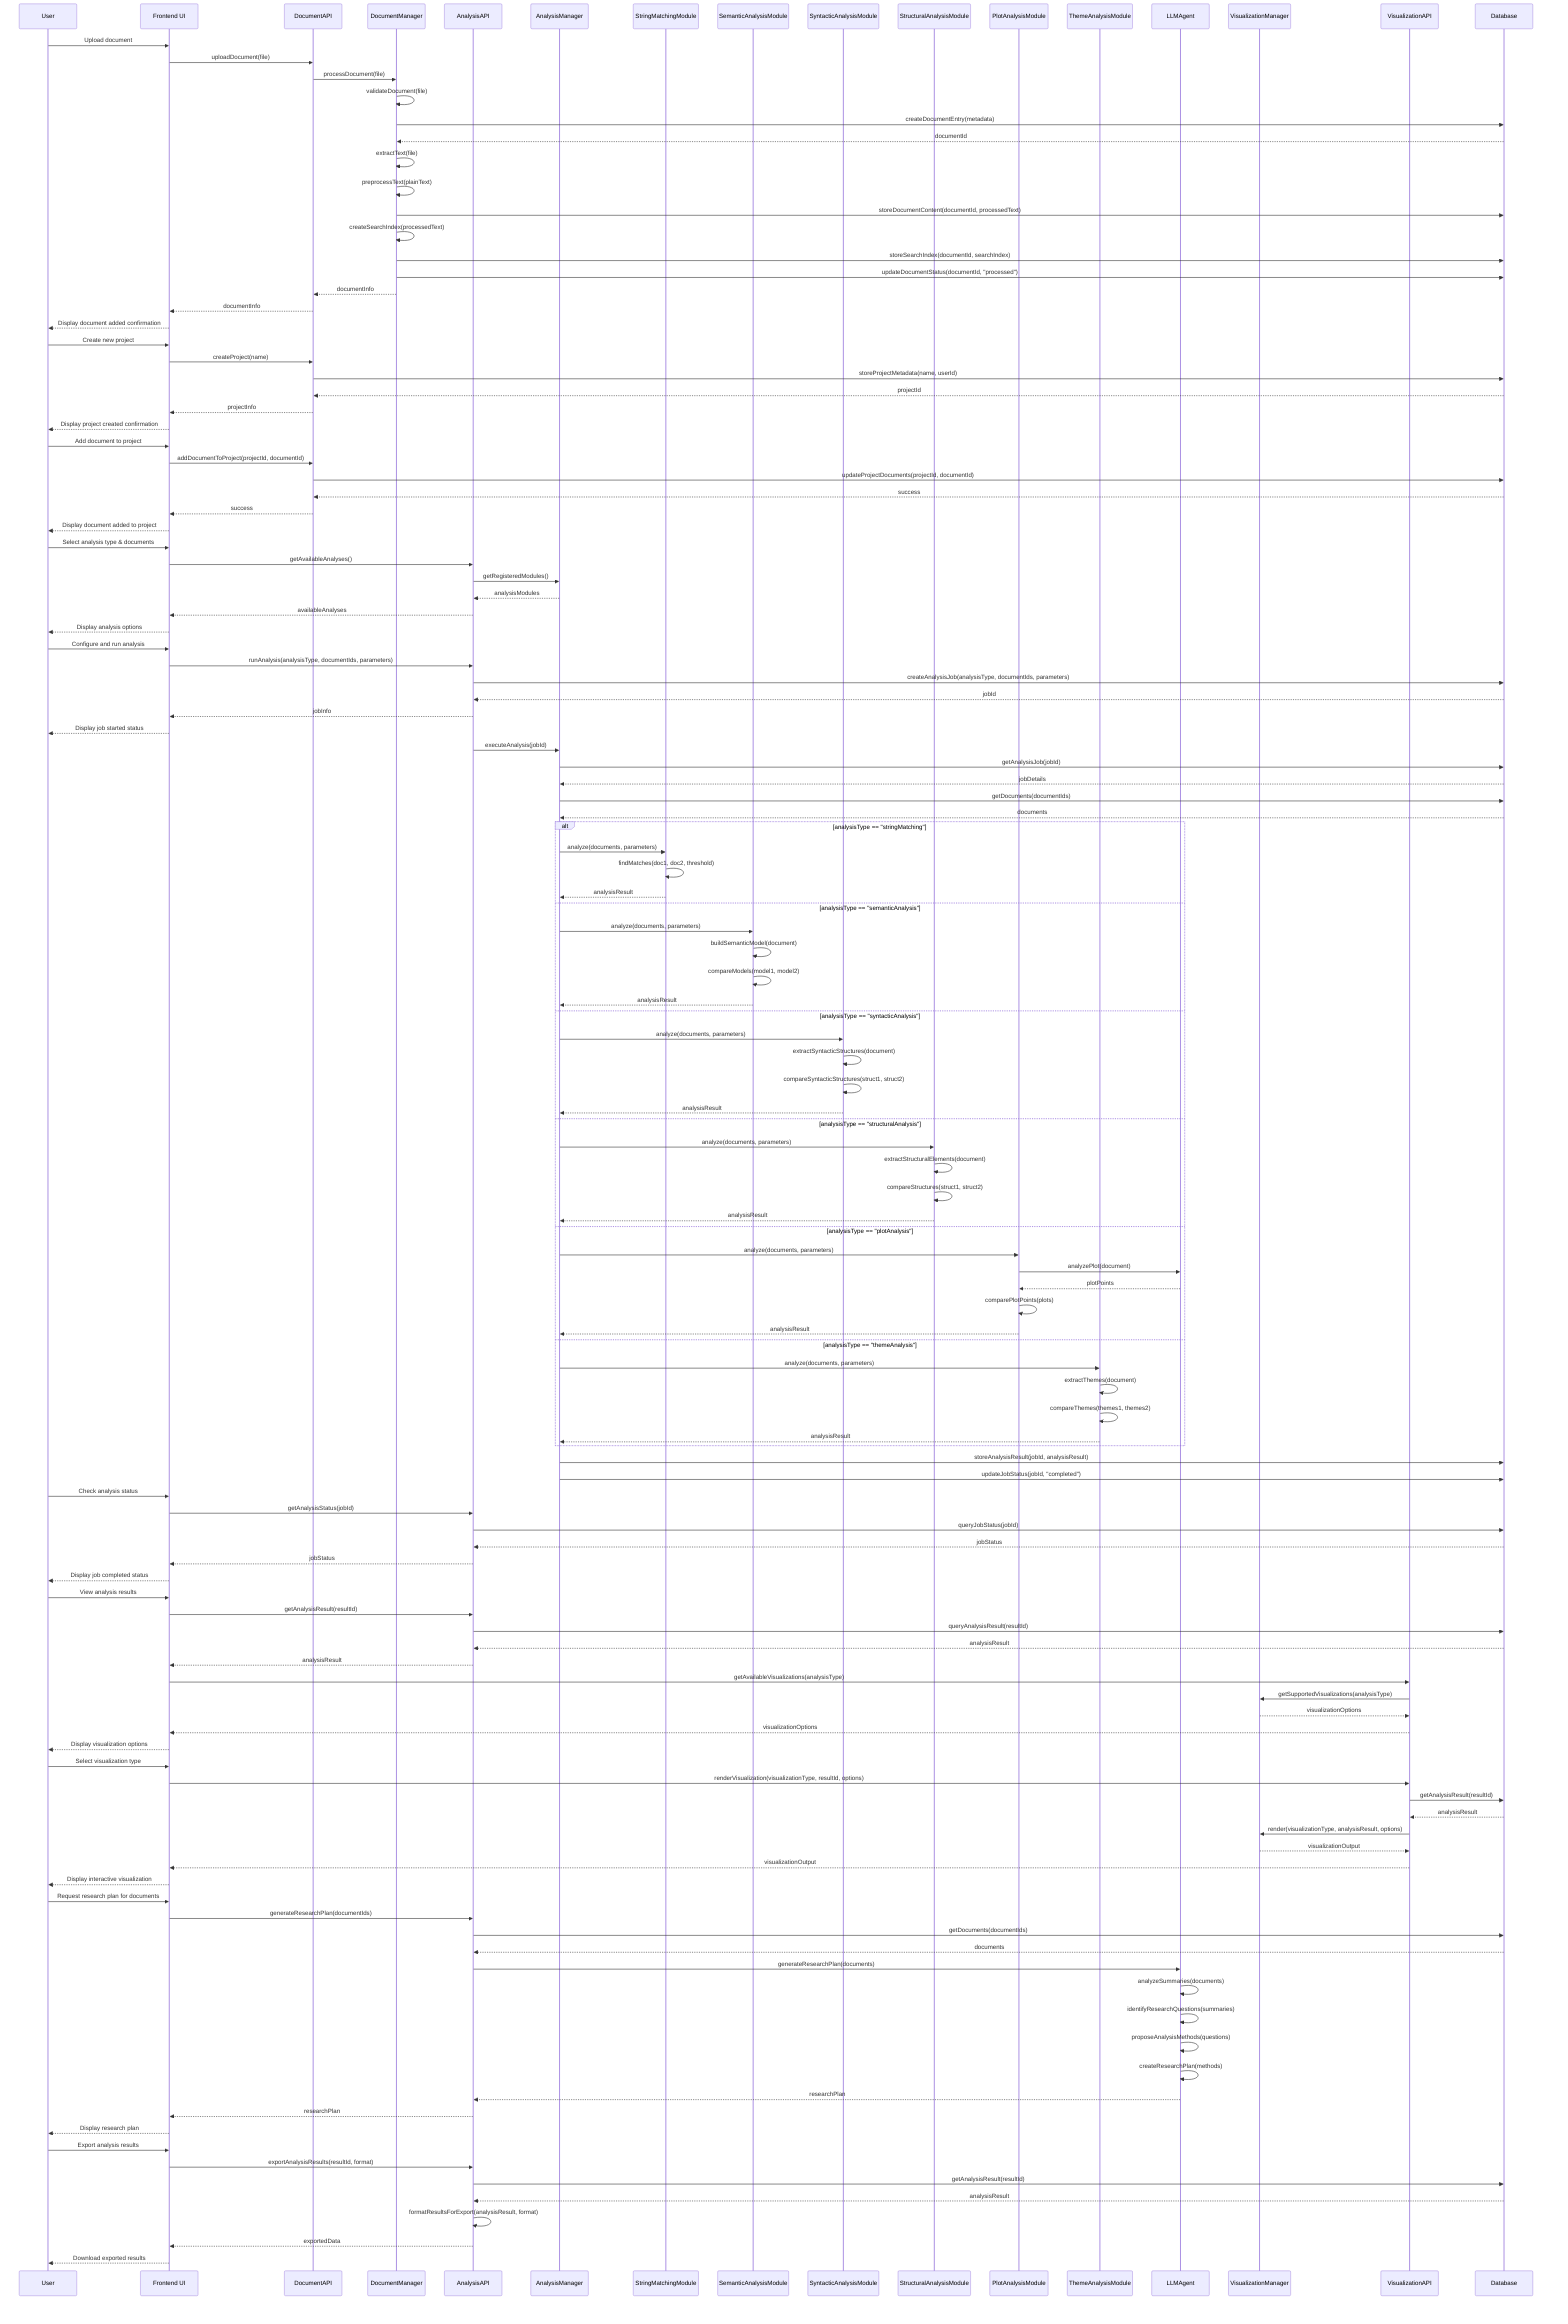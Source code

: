 sequenceDiagram
    participant User
    participant UI as Frontend UI
    participant DA as DocumentAPI
    participant DM as DocumentManager
    participant AA as AnalysisAPI
    participant AM as AnalysisManager
    participant SM as StringMatchingModule
    participant SeM as SemanticAnalysisModule
    participant SyM as SyntacticAnalysisModule
    participant StM as StructuralAnalysisModule
    participant PM as PlotAnalysisModule
    participant TM as ThemeAnalysisModule
    participant LLM as LLMAgent
    participant VM as VisualizationManager
    participant VA as VisualizationAPI
    participant DB as Database
    
    %% Document Import Flow
    User->>UI: Upload document
    UI->>DA: uploadDocument(file)
    DA->>DM: processDocument(file)
    DM->>DM: validateDocument(file)
    DM->>DB: createDocumentEntry(metadata)
    DB-->>DM: documentId
    DM->>DM: extractText(file)
    DM->>DM: preprocessText(plainText)
    DM->>DB: storeDocumentContent(documentId, processedText)
    DM->>DM: createSearchIndex(processedText)
    DM->>DB: storeSearchIndex(documentId, searchIndex)
    DM->>DB: updateDocumentStatus(documentId, "processed")
    DM-->>DA: documentInfo
    DA-->>UI: documentInfo
    UI-->>User: Display document added confirmation
    
    %% Project Creation Flow
    User->>UI: Create new project
    UI->>DA: createProject(name)
    DA->>DB: storeProjectMetadata(name, userId)
    DB-->>DA: projectId
    DA-->>UI: projectInfo
    UI-->>User: Display project created confirmation
    
    %% Adding Documents to Project
    User->>UI: Add document to project
    UI->>DA: addDocumentToProject(projectId, documentId)
    DA->>DB: updateProjectDocuments(projectId, documentId)
    DB-->>DA: success
    DA-->>UI: success
    UI-->>User: Display document added to project
    
    %% Analysis Selection and Execution
    User->>UI: Select analysis type & documents
    UI->>AA: getAvailableAnalyses()
    AA->>AM: getRegisteredModules()
    AM-->>AA: analysisModules
    AA-->>UI: availableAnalyses
    UI-->>User: Display analysis options
    
    User->>UI: Configure and run analysis
    UI->>AA: runAnalysis(analysisType, documentIds, parameters)
    AA->>DB: createAnalysisJob(analysisType, documentIds, parameters)
    DB-->>AA: jobId
    AA-->>UI: jobInfo
    UI-->>User: Display job started status
    
    AA->>AM: executeAnalysis(jobId)
    AM->>DB: getAnalysisJob(jobId)
    DB-->>AM: jobDetails
    AM->>DB: getDocuments(documentIds)
    DB-->>AM: documents
    
    %% Analysis Type Branch
    alt analysisType == "stringMatching"
        AM->>SM: analyze(documents, parameters)
        SM->>SM: findMatches(doc1, doc2, threshold)
        SM-->>AM: analysisResult
    else analysisType == "semanticAnalysis"
        AM->>SeM: analyze(documents, parameters)
        SeM->>SeM: buildSemanticModel(document)
        SeM->>SeM: compareModels(model1, model2)
        SeM-->>AM: analysisResult
    else analysisType == "syntacticAnalysis"
        AM->>SyM: analyze(documents, parameters)
        SyM->>SyM: extractSyntacticStructures(document)
        SyM->>SyM: compareSyntacticStructures(struct1, struct2)
        SyM-->>AM: analysisResult
    else analysisType == "structuralAnalysis"
        AM->>StM: analyze(documents, parameters)
        StM->>StM: extractStructuralElements(document)
        StM->>StM: compareStructures(struct1, struct2)
        StM-->>AM: analysisResult
    else analysisType == "plotAnalysis"
        AM->>PM: analyze(documents, parameters)
        PM->>LLM: analyzePlot(document)
        LLM-->>PM: plotPoints
        PM->>PM: comparePlotPoints(plots)
        PM-->>AM: analysisResult
    else analysisType == "themeAnalysis"
        AM->>TM: analyze(documents, parameters)
        TM->>TM: extractThemes(document)
        TM->>TM: compareThemes(themes1, themes2)
        TM-->>AM: analysisResult
    end
    
    AM->>DB: storeAnalysisResult(jobId, analysisResult)
    AM->>DB: updateJobStatus(jobId, "completed")
    
    %% Results Retrieval and Visualization
    User->>UI: Check analysis status
    UI->>AA: getAnalysisStatus(jobId)
    AA->>DB: queryJobStatus(jobId)
    DB-->>AA: jobStatus
    AA-->>UI: jobStatus
    UI-->>User: Display job completed status
    
    User->>UI: View analysis results
    UI->>AA: getAnalysisResult(resultId)
    AA->>DB: queryAnalysisResult(resultId)
    DB-->>AA: analysisResult
    AA-->>UI: analysisResult
    
    UI->>VA: getAvailableVisualizations(analysisType)
    VA->>VM: getSupportedVisualizations(analysisType)
    VM-->>VA: visualizationOptions
    VA-->>UI: visualizationOptions
    UI-->>User: Display visualization options
    
    User->>UI: Select visualization type
    UI->>VA: renderVisualization(visualizationType, resultId, options)
    VA->>DB: getAnalysisResult(resultId)
    DB-->>VA: analysisResult
    VA->>VM: render(visualizationType, analysisResult, options)
    VM-->>VA: visualizationOutput
    VA-->>UI: visualizationOutput
    UI-->>User: Display interactive visualization
    
    %% LLM Research Plan Generation
    User->>UI: Request research plan for documents
    UI->>AA: generateResearchPlan(documentIds)
    AA->>DB: getDocuments(documentIds)
    DB-->>AA: documents
    AA->>LLM: generateResearchPlan(documents)
    LLM->>LLM: analyzeSummaries(documents)
    LLM->>LLM: identifyResearchQuestions(summaries)
    LLM->>LLM: proposeAnalysisMethods(questions)
    LLM->>LLM: createResearchPlan(methods)
    LLM-->>AA: researchPlan
    AA-->>UI: researchPlan
    UI-->>User: Display research plan
    
    %% Export Results
    User->>UI: Export analysis results
    UI->>AA: exportAnalysisResults(resultId, format)
    AA->>DB: getAnalysisResult(resultId)
    DB-->>AA: analysisResult
    AA->>AA: formatResultsForExport(analysisResult, format)
    AA-->>UI: exportedData
    UI-->>User: Download exported results